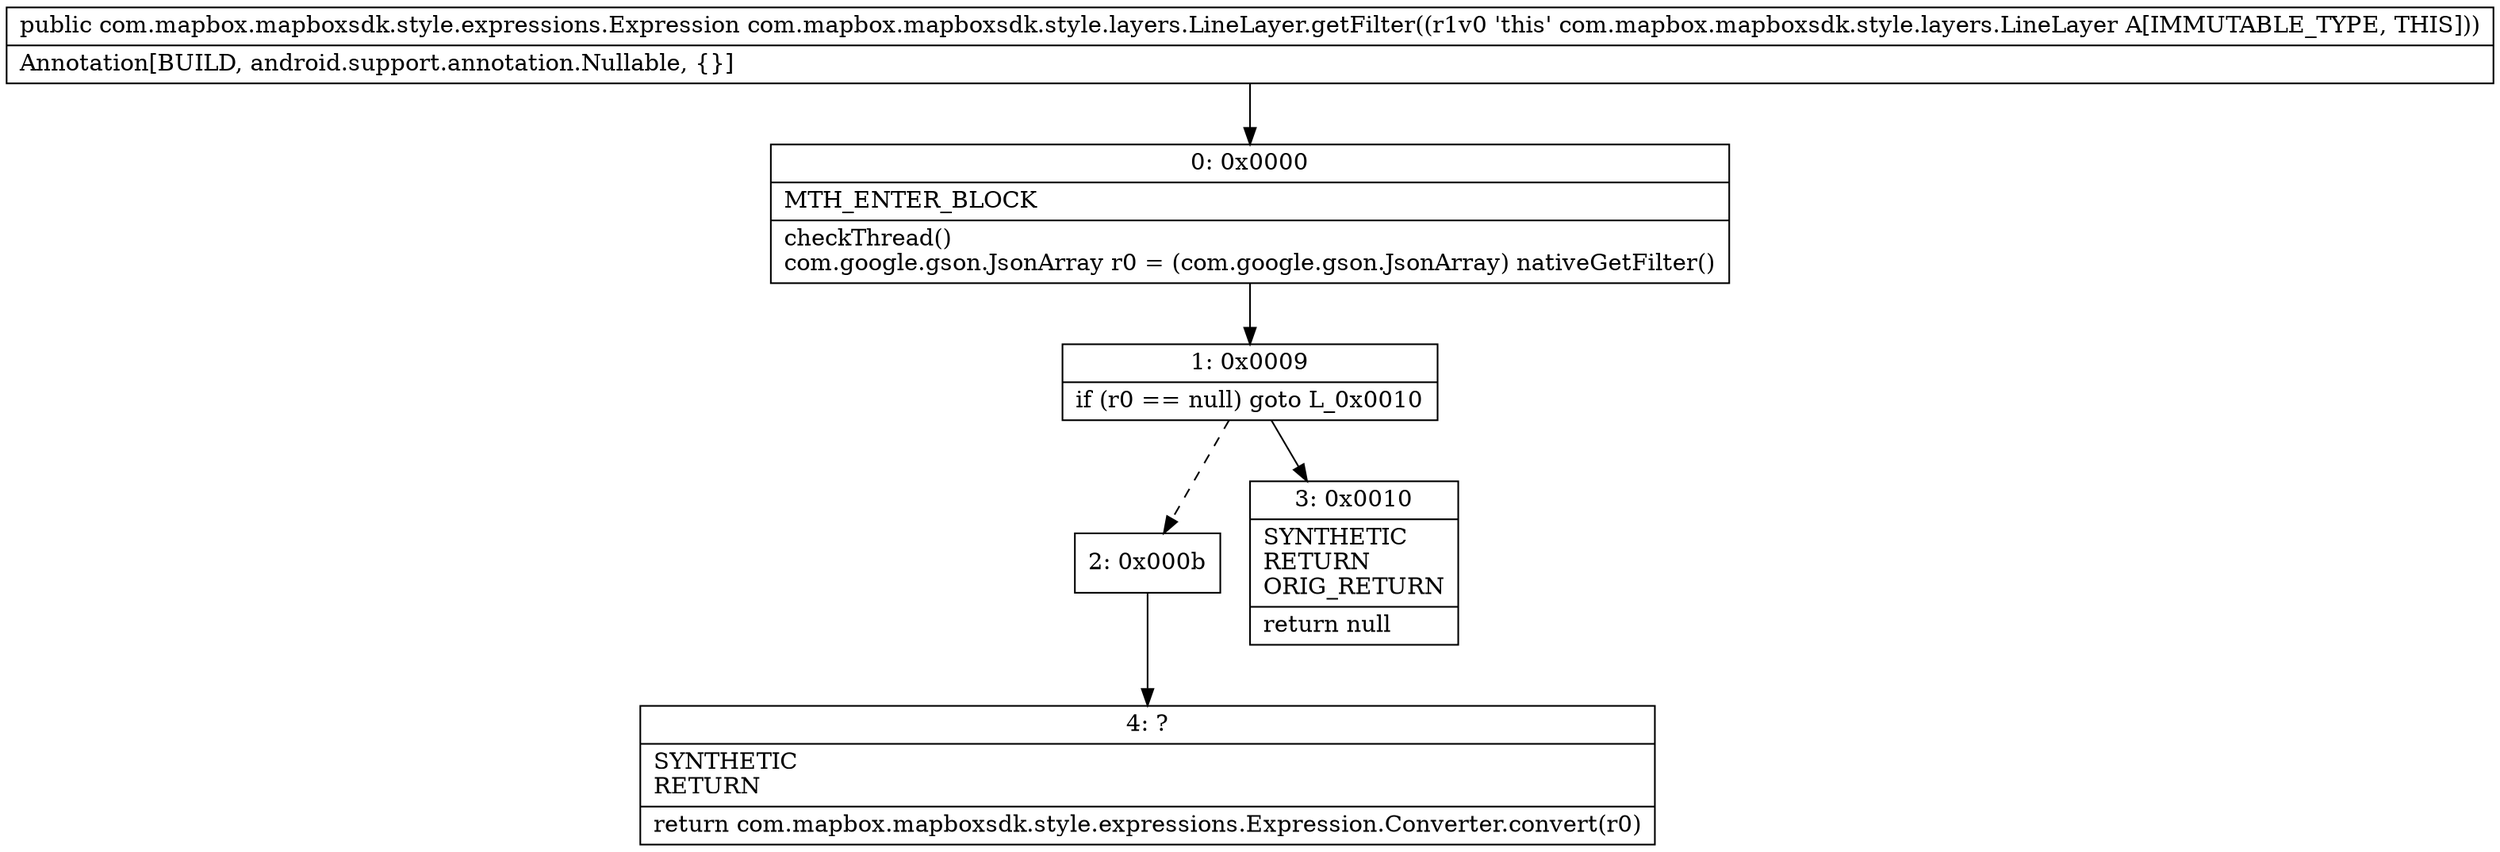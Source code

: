 digraph "CFG forcom.mapbox.mapboxsdk.style.layers.LineLayer.getFilter()Lcom\/mapbox\/mapboxsdk\/style\/expressions\/Expression;" {
Node_0 [shape=record,label="{0\:\ 0x0000|MTH_ENTER_BLOCK\l|checkThread()\lcom.google.gson.JsonArray r0 = (com.google.gson.JsonArray) nativeGetFilter()\l}"];
Node_1 [shape=record,label="{1\:\ 0x0009|if (r0 == null) goto L_0x0010\l}"];
Node_2 [shape=record,label="{2\:\ 0x000b}"];
Node_3 [shape=record,label="{3\:\ 0x0010|SYNTHETIC\lRETURN\lORIG_RETURN\l|return null\l}"];
Node_4 [shape=record,label="{4\:\ ?|SYNTHETIC\lRETURN\l|return com.mapbox.mapboxsdk.style.expressions.Expression.Converter.convert(r0)\l}"];
MethodNode[shape=record,label="{public com.mapbox.mapboxsdk.style.expressions.Expression com.mapbox.mapboxsdk.style.layers.LineLayer.getFilter((r1v0 'this' com.mapbox.mapboxsdk.style.layers.LineLayer A[IMMUTABLE_TYPE, THIS]))  | Annotation[BUILD, android.support.annotation.Nullable, \{\}]\l}"];
MethodNode -> Node_0;
Node_0 -> Node_1;
Node_1 -> Node_2[style=dashed];
Node_1 -> Node_3;
Node_2 -> Node_4;
}

